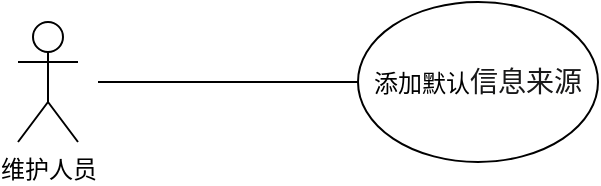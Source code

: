 <mxfile version="26.1.1">
  <diagram name="第 1 页" id="_qG3dIVjds0PGgGjjJAe">
    <mxGraphModel dx="1002" dy="617" grid="1" gridSize="10" guides="1" tooltips="1" connect="1" arrows="1" fold="1" page="1" pageScale="1" pageWidth="827" pageHeight="1169" math="0" shadow="0">
      <root>
        <mxCell id="0" />
        <mxCell id="1" parent="0" />
        <mxCell id="ObjnjdijwYlpnPHExUr7-1" value="维护人员" style="shape=umlActor;verticalLabelPosition=bottom;verticalAlign=top;html=1;outlineConnect=0;" parent="1" vertex="1">
          <mxGeometry x="400" y="290" width="30" height="60" as="geometry" />
        </mxCell>
        <mxCell id="ObjnjdijwYlpnPHExUr7-2" value="添加默认&lt;span style=&quot;font-size: 14px; color: rgb(25, 25, 26);&quot;&gt;信息来源&lt;/span&gt;" style="ellipse;whiteSpace=wrap;html=1;" parent="1" vertex="1">
          <mxGeometry x="570" y="280" width="120" height="80" as="geometry" />
        </mxCell>
        <mxCell id="ObjnjdijwYlpnPHExUr7-3" value="" style="endArrow=none;html=1;rounded=0;entryX=0;entryY=0.5;entryDx=0;entryDy=0;" parent="1" target="ObjnjdijwYlpnPHExUr7-2" edge="1">
          <mxGeometry width="50" height="50" relative="1" as="geometry">
            <mxPoint x="440" y="320" as="sourcePoint" />
            <mxPoint x="460" y="320" as="targetPoint" />
          </mxGeometry>
        </mxCell>
      </root>
    </mxGraphModel>
  </diagram>
</mxfile>
